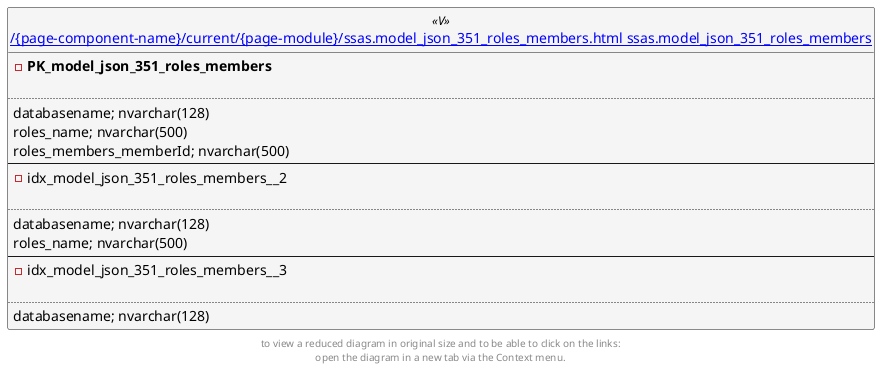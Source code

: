 @startuml
left to right direction
'top to bottom direction
hide circle
'avoide "." issues:
set namespaceSeparator none


skinparam class {
  BackgroundColor White
  BackgroundColor<<FN>> Yellow
  BackgroundColor<<FS>> Yellow
  BackgroundColor<<FT>> LightGray
  BackgroundColor<<IF>> Yellow
  BackgroundColor<<IS>> Yellow
  BackgroundColor<<P>> Aqua
  BackgroundColor<<PC>> Aqua
  BackgroundColor<<SN>> Yellow
  BackgroundColor<<SO>> SlateBlue
  BackgroundColor<<TF>> LightGray
  BackgroundColor<<TR>> Tomato
  BackgroundColor<<U>> White
  BackgroundColor<<V>> WhiteSmoke
  BackgroundColor<<X>> Aqua
}


entity "[[{site-url}/{page-component-name}/current/{page-module}/ssas.model_json_351_roles_members.html ssas.model_json_351_roles_members]]" as ssas.model_json_351_roles_members << V >> {
- **PK_model_json_351_roles_members**

..
databasename; nvarchar(128)
roles_name; nvarchar(500)
roles_members_memberId; nvarchar(500)
--
- idx_model_json_351_roles_members__2

..
databasename; nvarchar(128)
roles_name; nvarchar(500)
--
- idx_model_json_351_roles_members__3

..
databasename; nvarchar(128)
}


footer
to view a reduced diagram in original size and to be able to click on the links:
open the diagram in a new tab via the Context menu.
end footer

@enduml

